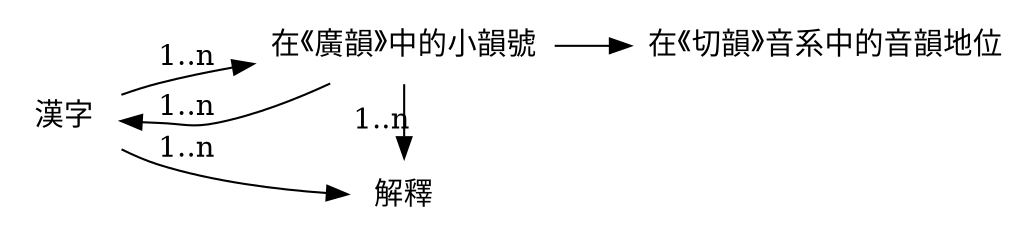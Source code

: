 digraph {
    node [shape=plaintext]
    rankdir=LR
    漢字 -> 在《廣韻》中的小韻號 [label="1..n"]
    漢字 -> 解釋 [label="1..n"]
    在《廣韻》中的小韻號 -> 漢字 [label="1..n"]
    在《廣韻》中的小韻號 -> 解釋 [label="1..n"]
    在《廣韻》中的小韻號 -> 在《切韻》音系中的音韻地位
    subgraph subs {
        rank=same
        在《廣韻》中的小韻號
        解釋
    }
}
